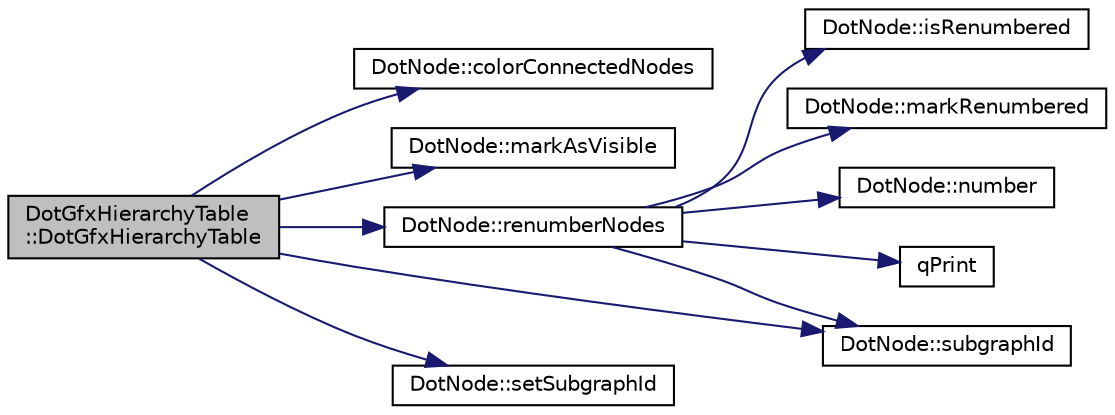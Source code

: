 digraph "DotGfxHierarchyTable::DotGfxHierarchyTable"
{
 // LATEX_PDF_SIZE
  edge [fontname="Helvetica",fontsize="10",labelfontname="Helvetica",labelfontsize="10"];
  node [fontname="Helvetica",fontsize="10",shape=record];
  rankdir="LR";
  Node1 [label="DotGfxHierarchyTable\l::DotGfxHierarchyTable",height=0.2,width=0.4,color="black", fillcolor="grey75", style="filled", fontcolor="black",tooltip=" "];
  Node1 -> Node2 [color="midnightblue",fontsize="10",style="solid",fontname="Helvetica"];
  Node2 [label="DotNode::colorConnectedNodes",height=0.2,width=0.4,color="black", fillcolor="white", style="filled",URL="$classDotNode.html#abb8eb3aaf830fe2685ebc36bf783857a",tooltip=" "];
  Node1 -> Node3 [color="midnightblue",fontsize="10",style="solid",fontname="Helvetica"];
  Node3 [label="DotNode::markAsVisible",height=0.2,width=0.4,color="black", fillcolor="white", style="filled",URL="$classDotNode.html#a2592b8669b2aba1c2f0476e1011d48cd",tooltip=" "];
  Node1 -> Node4 [color="midnightblue",fontsize="10",style="solid",fontname="Helvetica"];
  Node4 [label="DotNode::renumberNodes",height=0.2,width=0.4,color="black", fillcolor="white", style="filled",URL="$classDotNode.html#a4e9da1f53e500d73aa8997ead79093fb",tooltip=" "];
  Node4 -> Node5 [color="midnightblue",fontsize="10",style="solid",fontname="Helvetica"];
  Node5 [label="DotNode::isRenumbered",height=0.2,width=0.4,color="black", fillcolor="white", style="filled",URL="$classDotNode.html#a778848585e3ab3d63610f568c7299511",tooltip=" "];
  Node4 -> Node6 [color="midnightblue",fontsize="10",style="solid",fontname="Helvetica"];
  Node6 [label="DotNode::markRenumbered",height=0.2,width=0.4,color="black", fillcolor="white", style="filled",URL="$classDotNode.html#a1d245f9612e50c197d2df5392bfae2bb",tooltip=" "];
  Node4 -> Node7 [color="midnightblue",fontsize="10",style="solid",fontname="Helvetica"];
  Node7 [label="DotNode::number",height=0.2,width=0.4,color="black", fillcolor="white", style="filled",URL="$classDotNode.html#a3c08a5ee367bbf4c58c719ff7f8e0fc7",tooltip=" "];
  Node4 -> Node8 [color="midnightblue",fontsize="10",style="solid",fontname="Helvetica"];
  Node8 [label="qPrint",height=0.2,width=0.4,color="black", fillcolor="white", style="filled",URL="$qcstring_8h.html#a9851ebb5ae2f65b4d2b1d08421edbfd2",tooltip=" "];
  Node4 -> Node9 [color="midnightblue",fontsize="10",style="solid",fontname="Helvetica"];
  Node9 [label="DotNode::subgraphId",height=0.2,width=0.4,color="black", fillcolor="white", style="filled",URL="$classDotNode.html#a946942fcd286a1fa51650603fa75b89a",tooltip=" "];
  Node1 -> Node10 [color="midnightblue",fontsize="10",style="solid",fontname="Helvetica"];
  Node10 [label="DotNode::setSubgraphId",height=0.2,width=0.4,color="black", fillcolor="white", style="filled",URL="$classDotNode.html#a54523891e16f0ad2c98f745983f0ed1c",tooltip=" "];
  Node1 -> Node9 [color="midnightblue",fontsize="10",style="solid",fontname="Helvetica"];
}
